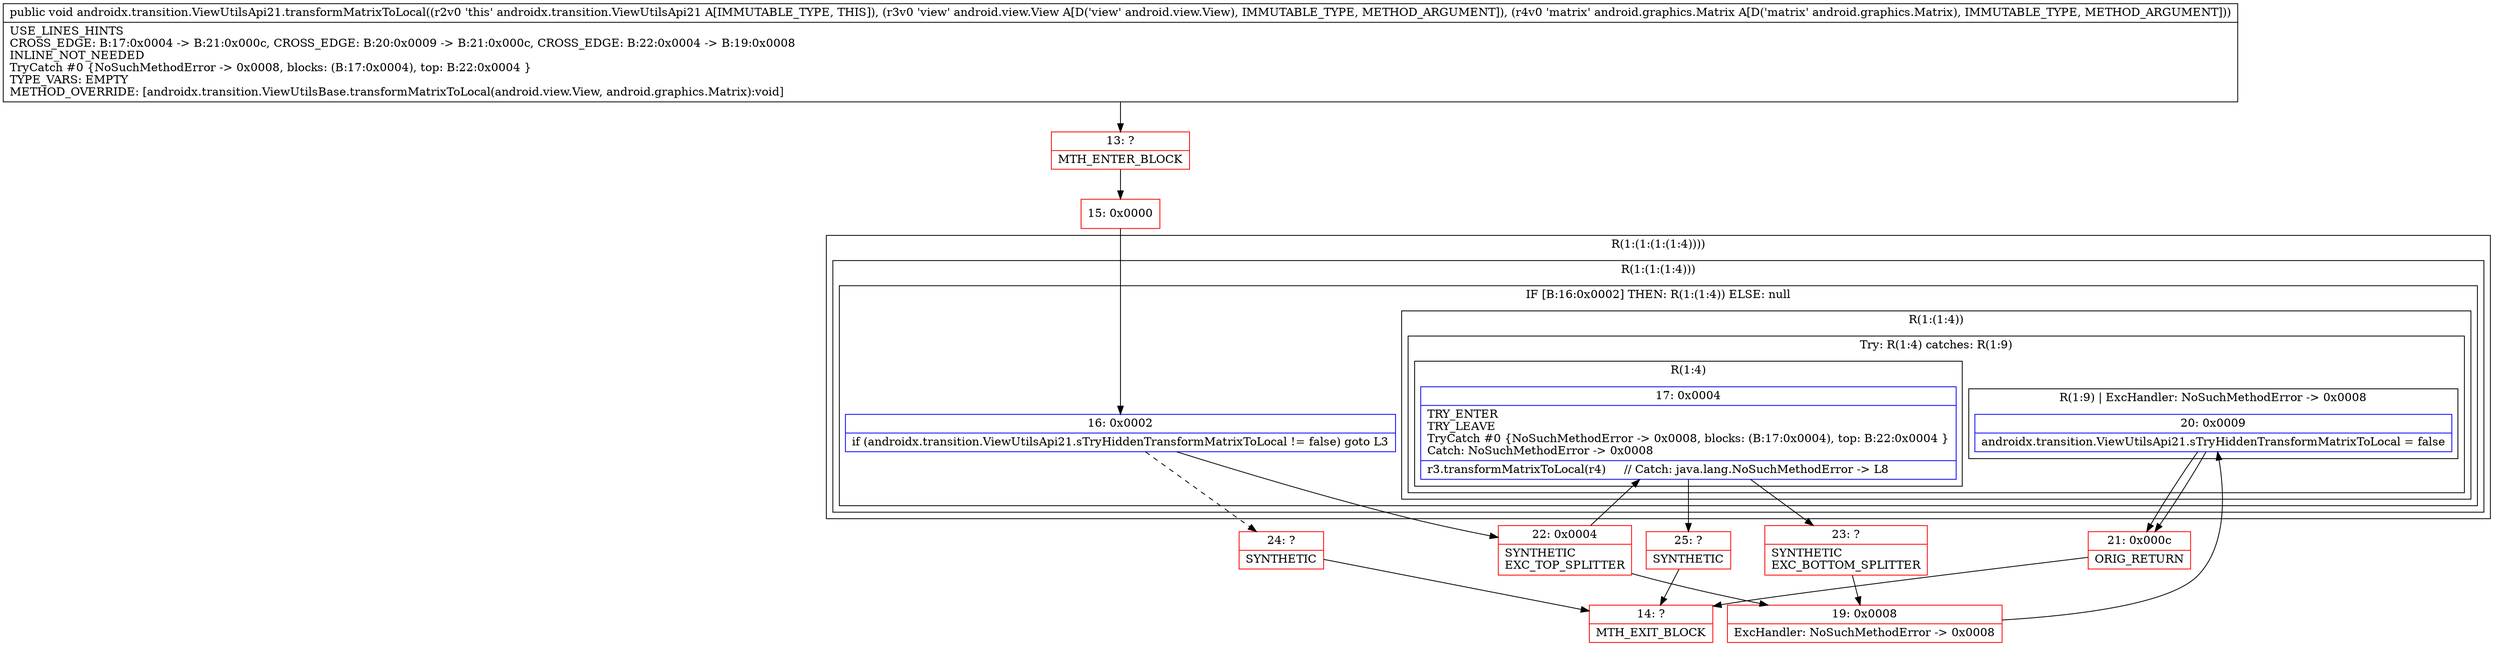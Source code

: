 digraph "CFG forandroidx.transition.ViewUtilsApi21.transformMatrixToLocal(Landroid\/view\/View;Landroid\/graphics\/Matrix;)V" {
subgraph cluster_Region_2080531926 {
label = "R(1:(1:(1:(1:4))))";
node [shape=record,color=blue];
subgraph cluster_Region_137246343 {
label = "R(1:(1:(1:4)))";
node [shape=record,color=blue];
subgraph cluster_IfRegion_1953934721 {
label = "IF [B:16:0x0002] THEN: R(1:(1:4)) ELSE: null";
node [shape=record,color=blue];
Node_16 [shape=record,label="{16\:\ 0x0002|if (androidx.transition.ViewUtilsApi21.sTryHiddenTransformMatrixToLocal != false) goto L3\l}"];
subgraph cluster_Region_1807686710 {
label = "R(1:(1:4))";
node [shape=record,color=blue];
subgraph cluster_TryCatchRegion_83687490 {
label = "Try: R(1:4) catches: R(1:9)";
node [shape=record,color=blue];
subgraph cluster_Region_2107604052 {
label = "R(1:4)";
node [shape=record,color=blue];
Node_17 [shape=record,label="{17\:\ 0x0004|TRY_ENTER\lTRY_LEAVE\lTryCatch #0 \{NoSuchMethodError \-\> 0x0008, blocks: (B:17:0x0004), top: B:22:0x0004 \}\lCatch: NoSuchMethodError \-\> 0x0008\l|r3.transformMatrixToLocal(r4)     \/\/ Catch: java.lang.NoSuchMethodError \-\> L8\l}"];
}
subgraph cluster_Region_1019530435 {
label = "R(1:9) | ExcHandler: NoSuchMethodError \-\> 0x0008\l";
node [shape=record,color=blue];
Node_20 [shape=record,label="{20\:\ 0x0009|androidx.transition.ViewUtilsApi21.sTryHiddenTransformMatrixToLocal = false\l}"];
}
}
}
}
}
}
subgraph cluster_Region_1019530435 {
label = "R(1:9) | ExcHandler: NoSuchMethodError \-\> 0x0008\l";
node [shape=record,color=blue];
Node_20 [shape=record,label="{20\:\ 0x0009|androidx.transition.ViewUtilsApi21.sTryHiddenTransformMatrixToLocal = false\l}"];
}
Node_13 [shape=record,color=red,label="{13\:\ ?|MTH_ENTER_BLOCK\l}"];
Node_15 [shape=record,color=red,label="{15\:\ 0x0000}"];
Node_22 [shape=record,color=red,label="{22\:\ 0x0004|SYNTHETIC\lEXC_TOP_SPLITTER\l}"];
Node_23 [shape=record,color=red,label="{23\:\ ?|SYNTHETIC\lEXC_BOTTOM_SPLITTER\l}"];
Node_25 [shape=record,color=red,label="{25\:\ ?|SYNTHETIC\l}"];
Node_14 [shape=record,color=red,label="{14\:\ ?|MTH_EXIT_BLOCK\l}"];
Node_19 [shape=record,color=red,label="{19\:\ 0x0008|ExcHandler: NoSuchMethodError \-\> 0x0008\l}"];
Node_21 [shape=record,color=red,label="{21\:\ 0x000c|ORIG_RETURN\l}"];
Node_24 [shape=record,color=red,label="{24\:\ ?|SYNTHETIC\l}"];
MethodNode[shape=record,label="{public void androidx.transition.ViewUtilsApi21.transformMatrixToLocal((r2v0 'this' androidx.transition.ViewUtilsApi21 A[IMMUTABLE_TYPE, THIS]), (r3v0 'view' android.view.View A[D('view' android.view.View), IMMUTABLE_TYPE, METHOD_ARGUMENT]), (r4v0 'matrix' android.graphics.Matrix A[D('matrix' android.graphics.Matrix), IMMUTABLE_TYPE, METHOD_ARGUMENT]))  | USE_LINES_HINTS\lCROSS_EDGE: B:17:0x0004 \-\> B:21:0x000c, CROSS_EDGE: B:20:0x0009 \-\> B:21:0x000c, CROSS_EDGE: B:22:0x0004 \-\> B:19:0x0008\lINLINE_NOT_NEEDED\lTryCatch #0 \{NoSuchMethodError \-\> 0x0008, blocks: (B:17:0x0004), top: B:22:0x0004 \}\lTYPE_VARS: EMPTY\lMETHOD_OVERRIDE: [androidx.transition.ViewUtilsBase.transformMatrixToLocal(android.view.View, android.graphics.Matrix):void]\l}"];
MethodNode -> Node_13;Node_16 -> Node_22;
Node_16 -> Node_24[style=dashed];
Node_17 -> Node_23;
Node_17 -> Node_25;
Node_20 -> Node_21;
Node_20 -> Node_21;
Node_13 -> Node_15;
Node_15 -> Node_16;
Node_22 -> Node_17;
Node_22 -> Node_19;
Node_23 -> Node_19;
Node_25 -> Node_14;
Node_19 -> Node_20;
Node_21 -> Node_14;
Node_24 -> Node_14;
}

